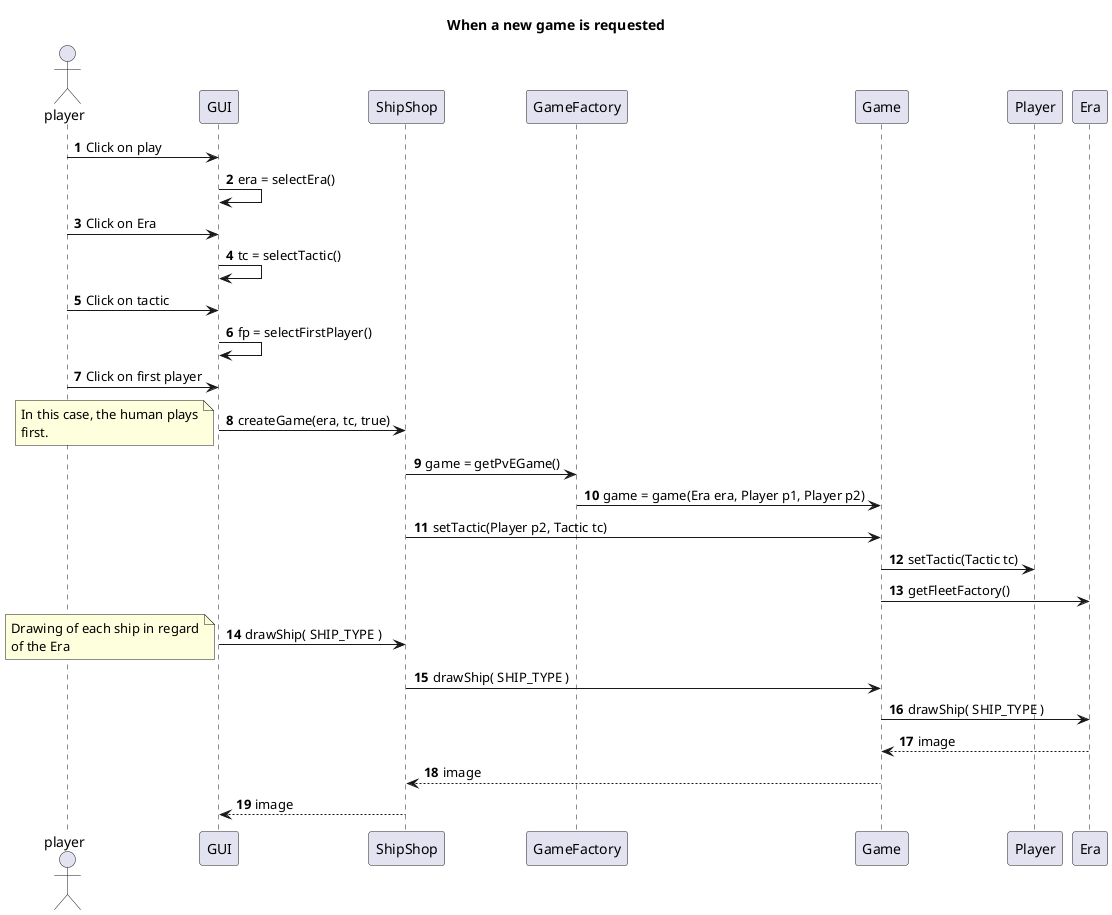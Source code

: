 @startuml
title When a new game is requested

autonumber
actor player

player -> GUI: Click on play

GUI -> GUI: era = selectEra()
player -> GUI: Click on Era

GUI -> GUI: tc = selectTactic()
player -> GUI: Click on tactic

GUI -> GUI: fp = selectFirstPlayer()
player -> GUI: Click on first player


GUI -> ShipShop: createGame(era, tc, true)

note left
In this case, the human plays
first.
end note

ShipShop -> GameFactory: game = getPvEGame()

GameFactory -> Game:  game = game(Era era, Player p1, Player p2)
ShipShop -> Game: setTactic(Player p2, Tactic tc)
Game -> Player: setTactic(Tactic tc)

Game -> Era: getFleetFactory()

GUI -> ShipShop: drawShip( SHIP_TYPE )

note left
Drawing of each ship in regard
of the Era
end note


ShipShop -> Game: drawShip( SHIP_TYPE )

Game -> Era: drawShip( SHIP_TYPE )

Era --> Game : image

Game --> ShipShop : image

ShipShop --> GUI : image

@enduml
